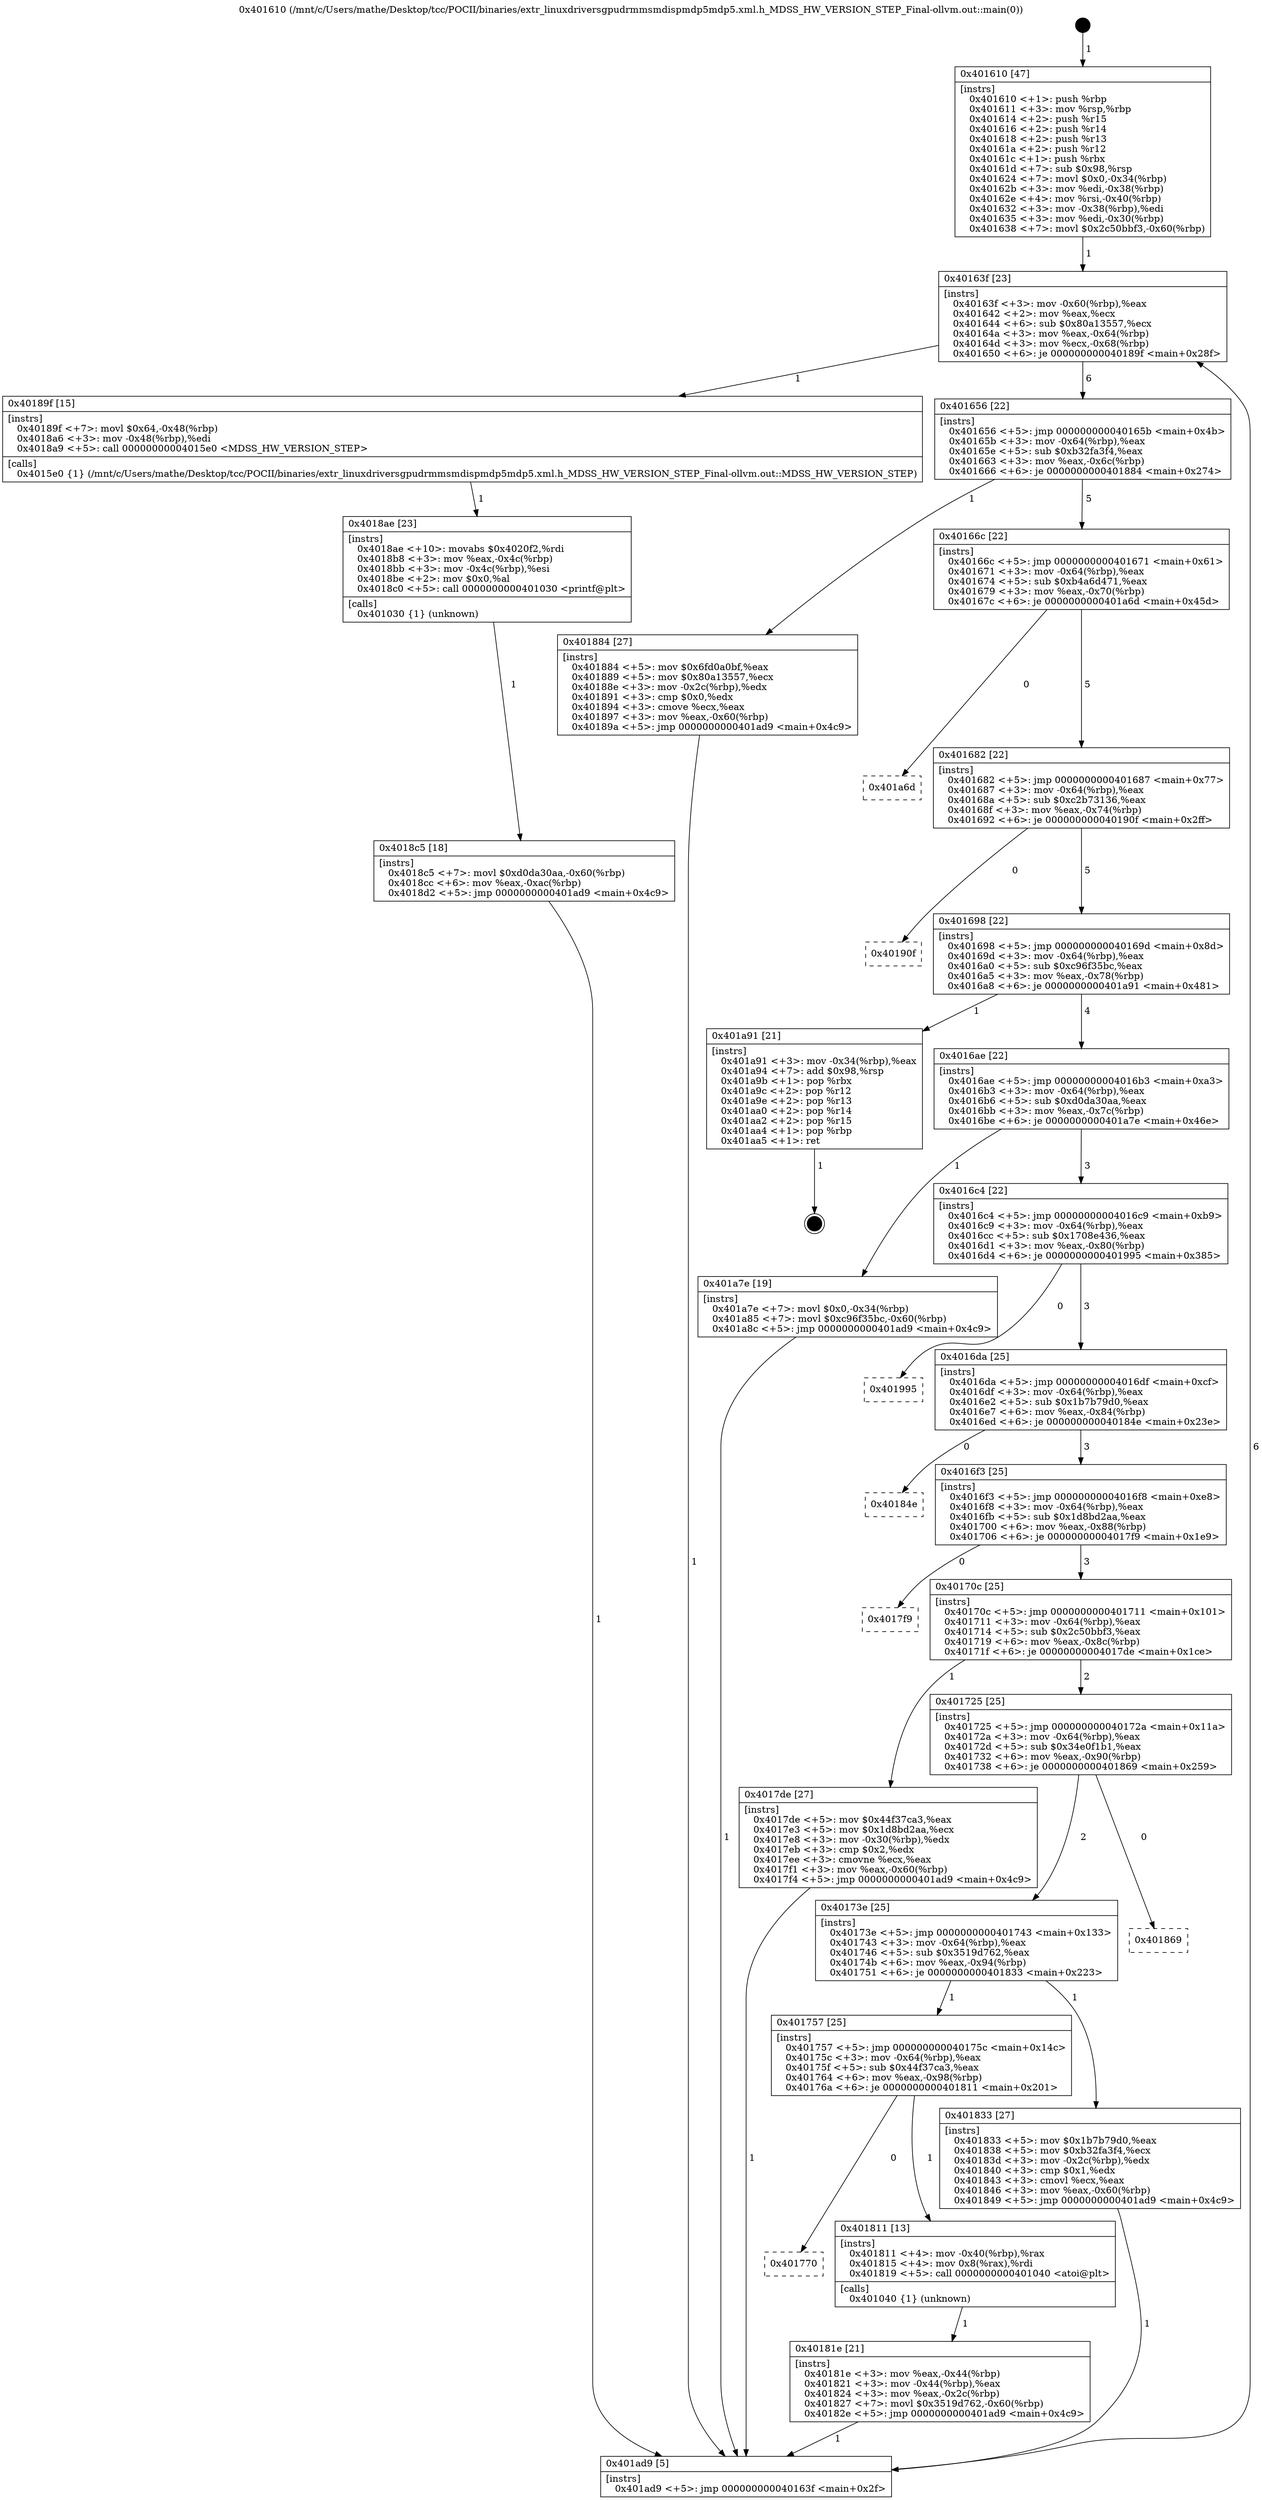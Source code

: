 digraph "0x401610" {
  label = "0x401610 (/mnt/c/Users/mathe/Desktop/tcc/POCII/binaries/extr_linuxdriversgpudrmmsmdispmdp5mdp5.xml.h_MDSS_HW_VERSION_STEP_Final-ollvm.out::main(0))"
  labelloc = "t"
  node[shape=record]

  Entry [label="",width=0.3,height=0.3,shape=circle,fillcolor=black,style=filled]
  "0x40163f" [label="{
     0x40163f [23]\l
     | [instrs]\l
     &nbsp;&nbsp;0x40163f \<+3\>: mov -0x60(%rbp),%eax\l
     &nbsp;&nbsp;0x401642 \<+2\>: mov %eax,%ecx\l
     &nbsp;&nbsp;0x401644 \<+6\>: sub $0x80a13557,%ecx\l
     &nbsp;&nbsp;0x40164a \<+3\>: mov %eax,-0x64(%rbp)\l
     &nbsp;&nbsp;0x40164d \<+3\>: mov %ecx,-0x68(%rbp)\l
     &nbsp;&nbsp;0x401650 \<+6\>: je 000000000040189f \<main+0x28f\>\l
  }"]
  "0x40189f" [label="{
     0x40189f [15]\l
     | [instrs]\l
     &nbsp;&nbsp;0x40189f \<+7\>: movl $0x64,-0x48(%rbp)\l
     &nbsp;&nbsp;0x4018a6 \<+3\>: mov -0x48(%rbp),%edi\l
     &nbsp;&nbsp;0x4018a9 \<+5\>: call 00000000004015e0 \<MDSS_HW_VERSION_STEP\>\l
     | [calls]\l
     &nbsp;&nbsp;0x4015e0 \{1\} (/mnt/c/Users/mathe/Desktop/tcc/POCII/binaries/extr_linuxdriversgpudrmmsmdispmdp5mdp5.xml.h_MDSS_HW_VERSION_STEP_Final-ollvm.out::MDSS_HW_VERSION_STEP)\l
  }"]
  "0x401656" [label="{
     0x401656 [22]\l
     | [instrs]\l
     &nbsp;&nbsp;0x401656 \<+5\>: jmp 000000000040165b \<main+0x4b\>\l
     &nbsp;&nbsp;0x40165b \<+3\>: mov -0x64(%rbp),%eax\l
     &nbsp;&nbsp;0x40165e \<+5\>: sub $0xb32fa3f4,%eax\l
     &nbsp;&nbsp;0x401663 \<+3\>: mov %eax,-0x6c(%rbp)\l
     &nbsp;&nbsp;0x401666 \<+6\>: je 0000000000401884 \<main+0x274\>\l
  }"]
  Exit [label="",width=0.3,height=0.3,shape=circle,fillcolor=black,style=filled,peripheries=2]
  "0x401884" [label="{
     0x401884 [27]\l
     | [instrs]\l
     &nbsp;&nbsp;0x401884 \<+5\>: mov $0x6fd0a0bf,%eax\l
     &nbsp;&nbsp;0x401889 \<+5\>: mov $0x80a13557,%ecx\l
     &nbsp;&nbsp;0x40188e \<+3\>: mov -0x2c(%rbp),%edx\l
     &nbsp;&nbsp;0x401891 \<+3\>: cmp $0x0,%edx\l
     &nbsp;&nbsp;0x401894 \<+3\>: cmove %ecx,%eax\l
     &nbsp;&nbsp;0x401897 \<+3\>: mov %eax,-0x60(%rbp)\l
     &nbsp;&nbsp;0x40189a \<+5\>: jmp 0000000000401ad9 \<main+0x4c9\>\l
  }"]
  "0x40166c" [label="{
     0x40166c [22]\l
     | [instrs]\l
     &nbsp;&nbsp;0x40166c \<+5\>: jmp 0000000000401671 \<main+0x61\>\l
     &nbsp;&nbsp;0x401671 \<+3\>: mov -0x64(%rbp),%eax\l
     &nbsp;&nbsp;0x401674 \<+5\>: sub $0xb4a6d471,%eax\l
     &nbsp;&nbsp;0x401679 \<+3\>: mov %eax,-0x70(%rbp)\l
     &nbsp;&nbsp;0x40167c \<+6\>: je 0000000000401a6d \<main+0x45d\>\l
  }"]
  "0x4018c5" [label="{
     0x4018c5 [18]\l
     | [instrs]\l
     &nbsp;&nbsp;0x4018c5 \<+7\>: movl $0xd0da30aa,-0x60(%rbp)\l
     &nbsp;&nbsp;0x4018cc \<+6\>: mov %eax,-0xac(%rbp)\l
     &nbsp;&nbsp;0x4018d2 \<+5\>: jmp 0000000000401ad9 \<main+0x4c9\>\l
  }"]
  "0x401a6d" [label="{
     0x401a6d\l
  }", style=dashed]
  "0x401682" [label="{
     0x401682 [22]\l
     | [instrs]\l
     &nbsp;&nbsp;0x401682 \<+5\>: jmp 0000000000401687 \<main+0x77\>\l
     &nbsp;&nbsp;0x401687 \<+3\>: mov -0x64(%rbp),%eax\l
     &nbsp;&nbsp;0x40168a \<+5\>: sub $0xc2b73136,%eax\l
     &nbsp;&nbsp;0x40168f \<+3\>: mov %eax,-0x74(%rbp)\l
     &nbsp;&nbsp;0x401692 \<+6\>: je 000000000040190f \<main+0x2ff\>\l
  }"]
  "0x4018ae" [label="{
     0x4018ae [23]\l
     | [instrs]\l
     &nbsp;&nbsp;0x4018ae \<+10\>: movabs $0x4020f2,%rdi\l
     &nbsp;&nbsp;0x4018b8 \<+3\>: mov %eax,-0x4c(%rbp)\l
     &nbsp;&nbsp;0x4018bb \<+3\>: mov -0x4c(%rbp),%esi\l
     &nbsp;&nbsp;0x4018be \<+2\>: mov $0x0,%al\l
     &nbsp;&nbsp;0x4018c0 \<+5\>: call 0000000000401030 \<printf@plt\>\l
     | [calls]\l
     &nbsp;&nbsp;0x401030 \{1\} (unknown)\l
  }"]
  "0x40190f" [label="{
     0x40190f\l
  }", style=dashed]
  "0x401698" [label="{
     0x401698 [22]\l
     | [instrs]\l
     &nbsp;&nbsp;0x401698 \<+5\>: jmp 000000000040169d \<main+0x8d\>\l
     &nbsp;&nbsp;0x40169d \<+3\>: mov -0x64(%rbp),%eax\l
     &nbsp;&nbsp;0x4016a0 \<+5\>: sub $0xc96f35bc,%eax\l
     &nbsp;&nbsp;0x4016a5 \<+3\>: mov %eax,-0x78(%rbp)\l
     &nbsp;&nbsp;0x4016a8 \<+6\>: je 0000000000401a91 \<main+0x481\>\l
  }"]
  "0x40181e" [label="{
     0x40181e [21]\l
     | [instrs]\l
     &nbsp;&nbsp;0x40181e \<+3\>: mov %eax,-0x44(%rbp)\l
     &nbsp;&nbsp;0x401821 \<+3\>: mov -0x44(%rbp),%eax\l
     &nbsp;&nbsp;0x401824 \<+3\>: mov %eax,-0x2c(%rbp)\l
     &nbsp;&nbsp;0x401827 \<+7\>: movl $0x3519d762,-0x60(%rbp)\l
     &nbsp;&nbsp;0x40182e \<+5\>: jmp 0000000000401ad9 \<main+0x4c9\>\l
  }"]
  "0x401a91" [label="{
     0x401a91 [21]\l
     | [instrs]\l
     &nbsp;&nbsp;0x401a91 \<+3\>: mov -0x34(%rbp),%eax\l
     &nbsp;&nbsp;0x401a94 \<+7\>: add $0x98,%rsp\l
     &nbsp;&nbsp;0x401a9b \<+1\>: pop %rbx\l
     &nbsp;&nbsp;0x401a9c \<+2\>: pop %r12\l
     &nbsp;&nbsp;0x401a9e \<+2\>: pop %r13\l
     &nbsp;&nbsp;0x401aa0 \<+2\>: pop %r14\l
     &nbsp;&nbsp;0x401aa2 \<+2\>: pop %r15\l
     &nbsp;&nbsp;0x401aa4 \<+1\>: pop %rbp\l
     &nbsp;&nbsp;0x401aa5 \<+1\>: ret\l
  }"]
  "0x4016ae" [label="{
     0x4016ae [22]\l
     | [instrs]\l
     &nbsp;&nbsp;0x4016ae \<+5\>: jmp 00000000004016b3 \<main+0xa3\>\l
     &nbsp;&nbsp;0x4016b3 \<+3\>: mov -0x64(%rbp),%eax\l
     &nbsp;&nbsp;0x4016b6 \<+5\>: sub $0xd0da30aa,%eax\l
     &nbsp;&nbsp;0x4016bb \<+3\>: mov %eax,-0x7c(%rbp)\l
     &nbsp;&nbsp;0x4016be \<+6\>: je 0000000000401a7e \<main+0x46e\>\l
  }"]
  "0x401770" [label="{
     0x401770\l
  }", style=dashed]
  "0x401a7e" [label="{
     0x401a7e [19]\l
     | [instrs]\l
     &nbsp;&nbsp;0x401a7e \<+7\>: movl $0x0,-0x34(%rbp)\l
     &nbsp;&nbsp;0x401a85 \<+7\>: movl $0xc96f35bc,-0x60(%rbp)\l
     &nbsp;&nbsp;0x401a8c \<+5\>: jmp 0000000000401ad9 \<main+0x4c9\>\l
  }"]
  "0x4016c4" [label="{
     0x4016c4 [22]\l
     | [instrs]\l
     &nbsp;&nbsp;0x4016c4 \<+5\>: jmp 00000000004016c9 \<main+0xb9\>\l
     &nbsp;&nbsp;0x4016c9 \<+3\>: mov -0x64(%rbp),%eax\l
     &nbsp;&nbsp;0x4016cc \<+5\>: sub $0x1708e436,%eax\l
     &nbsp;&nbsp;0x4016d1 \<+3\>: mov %eax,-0x80(%rbp)\l
     &nbsp;&nbsp;0x4016d4 \<+6\>: je 0000000000401995 \<main+0x385\>\l
  }"]
  "0x401811" [label="{
     0x401811 [13]\l
     | [instrs]\l
     &nbsp;&nbsp;0x401811 \<+4\>: mov -0x40(%rbp),%rax\l
     &nbsp;&nbsp;0x401815 \<+4\>: mov 0x8(%rax),%rdi\l
     &nbsp;&nbsp;0x401819 \<+5\>: call 0000000000401040 \<atoi@plt\>\l
     | [calls]\l
     &nbsp;&nbsp;0x401040 \{1\} (unknown)\l
  }"]
  "0x401995" [label="{
     0x401995\l
  }", style=dashed]
  "0x4016da" [label="{
     0x4016da [25]\l
     | [instrs]\l
     &nbsp;&nbsp;0x4016da \<+5\>: jmp 00000000004016df \<main+0xcf\>\l
     &nbsp;&nbsp;0x4016df \<+3\>: mov -0x64(%rbp),%eax\l
     &nbsp;&nbsp;0x4016e2 \<+5\>: sub $0x1b7b79d0,%eax\l
     &nbsp;&nbsp;0x4016e7 \<+6\>: mov %eax,-0x84(%rbp)\l
     &nbsp;&nbsp;0x4016ed \<+6\>: je 000000000040184e \<main+0x23e\>\l
  }"]
  "0x401757" [label="{
     0x401757 [25]\l
     | [instrs]\l
     &nbsp;&nbsp;0x401757 \<+5\>: jmp 000000000040175c \<main+0x14c\>\l
     &nbsp;&nbsp;0x40175c \<+3\>: mov -0x64(%rbp),%eax\l
     &nbsp;&nbsp;0x40175f \<+5\>: sub $0x44f37ca3,%eax\l
     &nbsp;&nbsp;0x401764 \<+6\>: mov %eax,-0x98(%rbp)\l
     &nbsp;&nbsp;0x40176a \<+6\>: je 0000000000401811 \<main+0x201\>\l
  }"]
  "0x40184e" [label="{
     0x40184e\l
  }", style=dashed]
  "0x4016f3" [label="{
     0x4016f3 [25]\l
     | [instrs]\l
     &nbsp;&nbsp;0x4016f3 \<+5\>: jmp 00000000004016f8 \<main+0xe8\>\l
     &nbsp;&nbsp;0x4016f8 \<+3\>: mov -0x64(%rbp),%eax\l
     &nbsp;&nbsp;0x4016fb \<+5\>: sub $0x1d8bd2aa,%eax\l
     &nbsp;&nbsp;0x401700 \<+6\>: mov %eax,-0x88(%rbp)\l
     &nbsp;&nbsp;0x401706 \<+6\>: je 00000000004017f9 \<main+0x1e9\>\l
  }"]
  "0x401833" [label="{
     0x401833 [27]\l
     | [instrs]\l
     &nbsp;&nbsp;0x401833 \<+5\>: mov $0x1b7b79d0,%eax\l
     &nbsp;&nbsp;0x401838 \<+5\>: mov $0xb32fa3f4,%ecx\l
     &nbsp;&nbsp;0x40183d \<+3\>: mov -0x2c(%rbp),%edx\l
     &nbsp;&nbsp;0x401840 \<+3\>: cmp $0x1,%edx\l
     &nbsp;&nbsp;0x401843 \<+3\>: cmovl %ecx,%eax\l
     &nbsp;&nbsp;0x401846 \<+3\>: mov %eax,-0x60(%rbp)\l
     &nbsp;&nbsp;0x401849 \<+5\>: jmp 0000000000401ad9 \<main+0x4c9\>\l
  }"]
  "0x4017f9" [label="{
     0x4017f9\l
  }", style=dashed]
  "0x40170c" [label="{
     0x40170c [25]\l
     | [instrs]\l
     &nbsp;&nbsp;0x40170c \<+5\>: jmp 0000000000401711 \<main+0x101\>\l
     &nbsp;&nbsp;0x401711 \<+3\>: mov -0x64(%rbp),%eax\l
     &nbsp;&nbsp;0x401714 \<+5\>: sub $0x2c50bbf3,%eax\l
     &nbsp;&nbsp;0x401719 \<+6\>: mov %eax,-0x8c(%rbp)\l
     &nbsp;&nbsp;0x40171f \<+6\>: je 00000000004017de \<main+0x1ce\>\l
  }"]
  "0x40173e" [label="{
     0x40173e [25]\l
     | [instrs]\l
     &nbsp;&nbsp;0x40173e \<+5\>: jmp 0000000000401743 \<main+0x133\>\l
     &nbsp;&nbsp;0x401743 \<+3\>: mov -0x64(%rbp),%eax\l
     &nbsp;&nbsp;0x401746 \<+5\>: sub $0x3519d762,%eax\l
     &nbsp;&nbsp;0x40174b \<+6\>: mov %eax,-0x94(%rbp)\l
     &nbsp;&nbsp;0x401751 \<+6\>: je 0000000000401833 \<main+0x223\>\l
  }"]
  "0x4017de" [label="{
     0x4017de [27]\l
     | [instrs]\l
     &nbsp;&nbsp;0x4017de \<+5\>: mov $0x44f37ca3,%eax\l
     &nbsp;&nbsp;0x4017e3 \<+5\>: mov $0x1d8bd2aa,%ecx\l
     &nbsp;&nbsp;0x4017e8 \<+3\>: mov -0x30(%rbp),%edx\l
     &nbsp;&nbsp;0x4017eb \<+3\>: cmp $0x2,%edx\l
     &nbsp;&nbsp;0x4017ee \<+3\>: cmovne %ecx,%eax\l
     &nbsp;&nbsp;0x4017f1 \<+3\>: mov %eax,-0x60(%rbp)\l
     &nbsp;&nbsp;0x4017f4 \<+5\>: jmp 0000000000401ad9 \<main+0x4c9\>\l
  }"]
  "0x401725" [label="{
     0x401725 [25]\l
     | [instrs]\l
     &nbsp;&nbsp;0x401725 \<+5\>: jmp 000000000040172a \<main+0x11a\>\l
     &nbsp;&nbsp;0x40172a \<+3\>: mov -0x64(%rbp),%eax\l
     &nbsp;&nbsp;0x40172d \<+5\>: sub $0x34e0f1b1,%eax\l
     &nbsp;&nbsp;0x401732 \<+6\>: mov %eax,-0x90(%rbp)\l
     &nbsp;&nbsp;0x401738 \<+6\>: je 0000000000401869 \<main+0x259\>\l
  }"]
  "0x401ad9" [label="{
     0x401ad9 [5]\l
     | [instrs]\l
     &nbsp;&nbsp;0x401ad9 \<+5\>: jmp 000000000040163f \<main+0x2f\>\l
  }"]
  "0x401610" [label="{
     0x401610 [47]\l
     | [instrs]\l
     &nbsp;&nbsp;0x401610 \<+1\>: push %rbp\l
     &nbsp;&nbsp;0x401611 \<+3\>: mov %rsp,%rbp\l
     &nbsp;&nbsp;0x401614 \<+2\>: push %r15\l
     &nbsp;&nbsp;0x401616 \<+2\>: push %r14\l
     &nbsp;&nbsp;0x401618 \<+2\>: push %r13\l
     &nbsp;&nbsp;0x40161a \<+2\>: push %r12\l
     &nbsp;&nbsp;0x40161c \<+1\>: push %rbx\l
     &nbsp;&nbsp;0x40161d \<+7\>: sub $0x98,%rsp\l
     &nbsp;&nbsp;0x401624 \<+7\>: movl $0x0,-0x34(%rbp)\l
     &nbsp;&nbsp;0x40162b \<+3\>: mov %edi,-0x38(%rbp)\l
     &nbsp;&nbsp;0x40162e \<+4\>: mov %rsi,-0x40(%rbp)\l
     &nbsp;&nbsp;0x401632 \<+3\>: mov -0x38(%rbp),%edi\l
     &nbsp;&nbsp;0x401635 \<+3\>: mov %edi,-0x30(%rbp)\l
     &nbsp;&nbsp;0x401638 \<+7\>: movl $0x2c50bbf3,-0x60(%rbp)\l
  }"]
  "0x401869" [label="{
     0x401869\l
  }", style=dashed]
  Entry -> "0x401610" [label=" 1"]
  "0x40163f" -> "0x40189f" [label=" 1"]
  "0x40163f" -> "0x401656" [label=" 6"]
  "0x401a91" -> Exit [label=" 1"]
  "0x401656" -> "0x401884" [label=" 1"]
  "0x401656" -> "0x40166c" [label=" 5"]
  "0x401a7e" -> "0x401ad9" [label=" 1"]
  "0x40166c" -> "0x401a6d" [label=" 0"]
  "0x40166c" -> "0x401682" [label=" 5"]
  "0x4018c5" -> "0x401ad9" [label=" 1"]
  "0x401682" -> "0x40190f" [label=" 0"]
  "0x401682" -> "0x401698" [label=" 5"]
  "0x4018ae" -> "0x4018c5" [label=" 1"]
  "0x401698" -> "0x401a91" [label=" 1"]
  "0x401698" -> "0x4016ae" [label=" 4"]
  "0x40189f" -> "0x4018ae" [label=" 1"]
  "0x4016ae" -> "0x401a7e" [label=" 1"]
  "0x4016ae" -> "0x4016c4" [label=" 3"]
  "0x401884" -> "0x401ad9" [label=" 1"]
  "0x4016c4" -> "0x401995" [label=" 0"]
  "0x4016c4" -> "0x4016da" [label=" 3"]
  "0x401833" -> "0x401ad9" [label=" 1"]
  "0x4016da" -> "0x40184e" [label=" 0"]
  "0x4016da" -> "0x4016f3" [label=" 3"]
  "0x401811" -> "0x40181e" [label=" 1"]
  "0x4016f3" -> "0x4017f9" [label=" 0"]
  "0x4016f3" -> "0x40170c" [label=" 3"]
  "0x401757" -> "0x401770" [label=" 0"]
  "0x40170c" -> "0x4017de" [label=" 1"]
  "0x40170c" -> "0x401725" [label=" 2"]
  "0x4017de" -> "0x401ad9" [label=" 1"]
  "0x401610" -> "0x40163f" [label=" 1"]
  "0x401ad9" -> "0x40163f" [label=" 6"]
  "0x40181e" -> "0x401ad9" [label=" 1"]
  "0x401725" -> "0x401869" [label=" 0"]
  "0x401725" -> "0x40173e" [label=" 2"]
  "0x401757" -> "0x401811" [label=" 1"]
  "0x40173e" -> "0x401833" [label=" 1"]
  "0x40173e" -> "0x401757" [label=" 1"]
}
